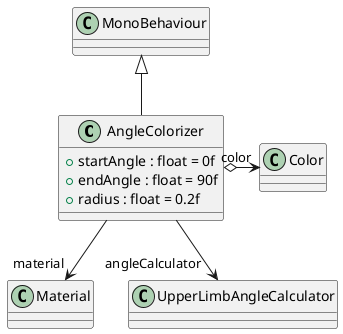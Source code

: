 @startuml
class AngleColorizer {
    + startAngle : float = 0f
    + endAngle : float = 90f
    + radius : float = 0.2f
}
MonoBehaviour <|-- AngleColorizer
AngleColorizer o-> "color" Color
AngleColorizer --> "material" Material
AngleColorizer --> "angleCalculator" UpperLimbAngleCalculator
@enduml
